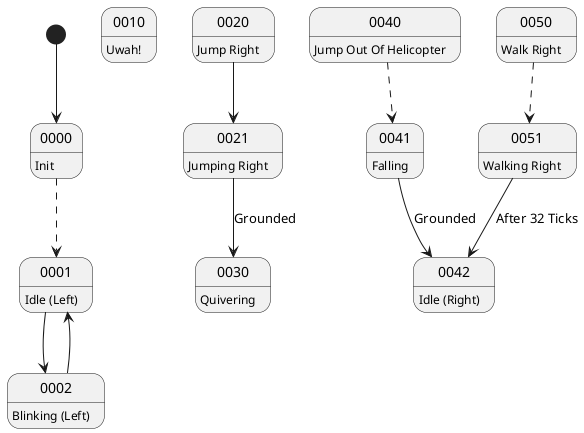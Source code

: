 @startuml Npc 217 - Itoh
[*] --> 0000
0000 : Init
0000 -[dashed]-> 0001

0001 : Idle (Left)
0001 --> 0002

0002 : Blinking (Left)
0002 --> 0001

0010 : Uwah!

0020 : Jump Right
0020 --> 0021

0021 : Jumping Right
0021 --> 0030 : Grounded

0030 : Quivering

0040 : Jump Out Of Helicopter
0040 -[dashed]-> 0041

0041 : Falling
0041 --> 0042 : Grounded

0042 : Idle (Right)

0050 : Walk Right
0050 -[dashed]-> 0051

0051 : Walking Right
0051 --> 0042 : After 32 Ticks

@enduml